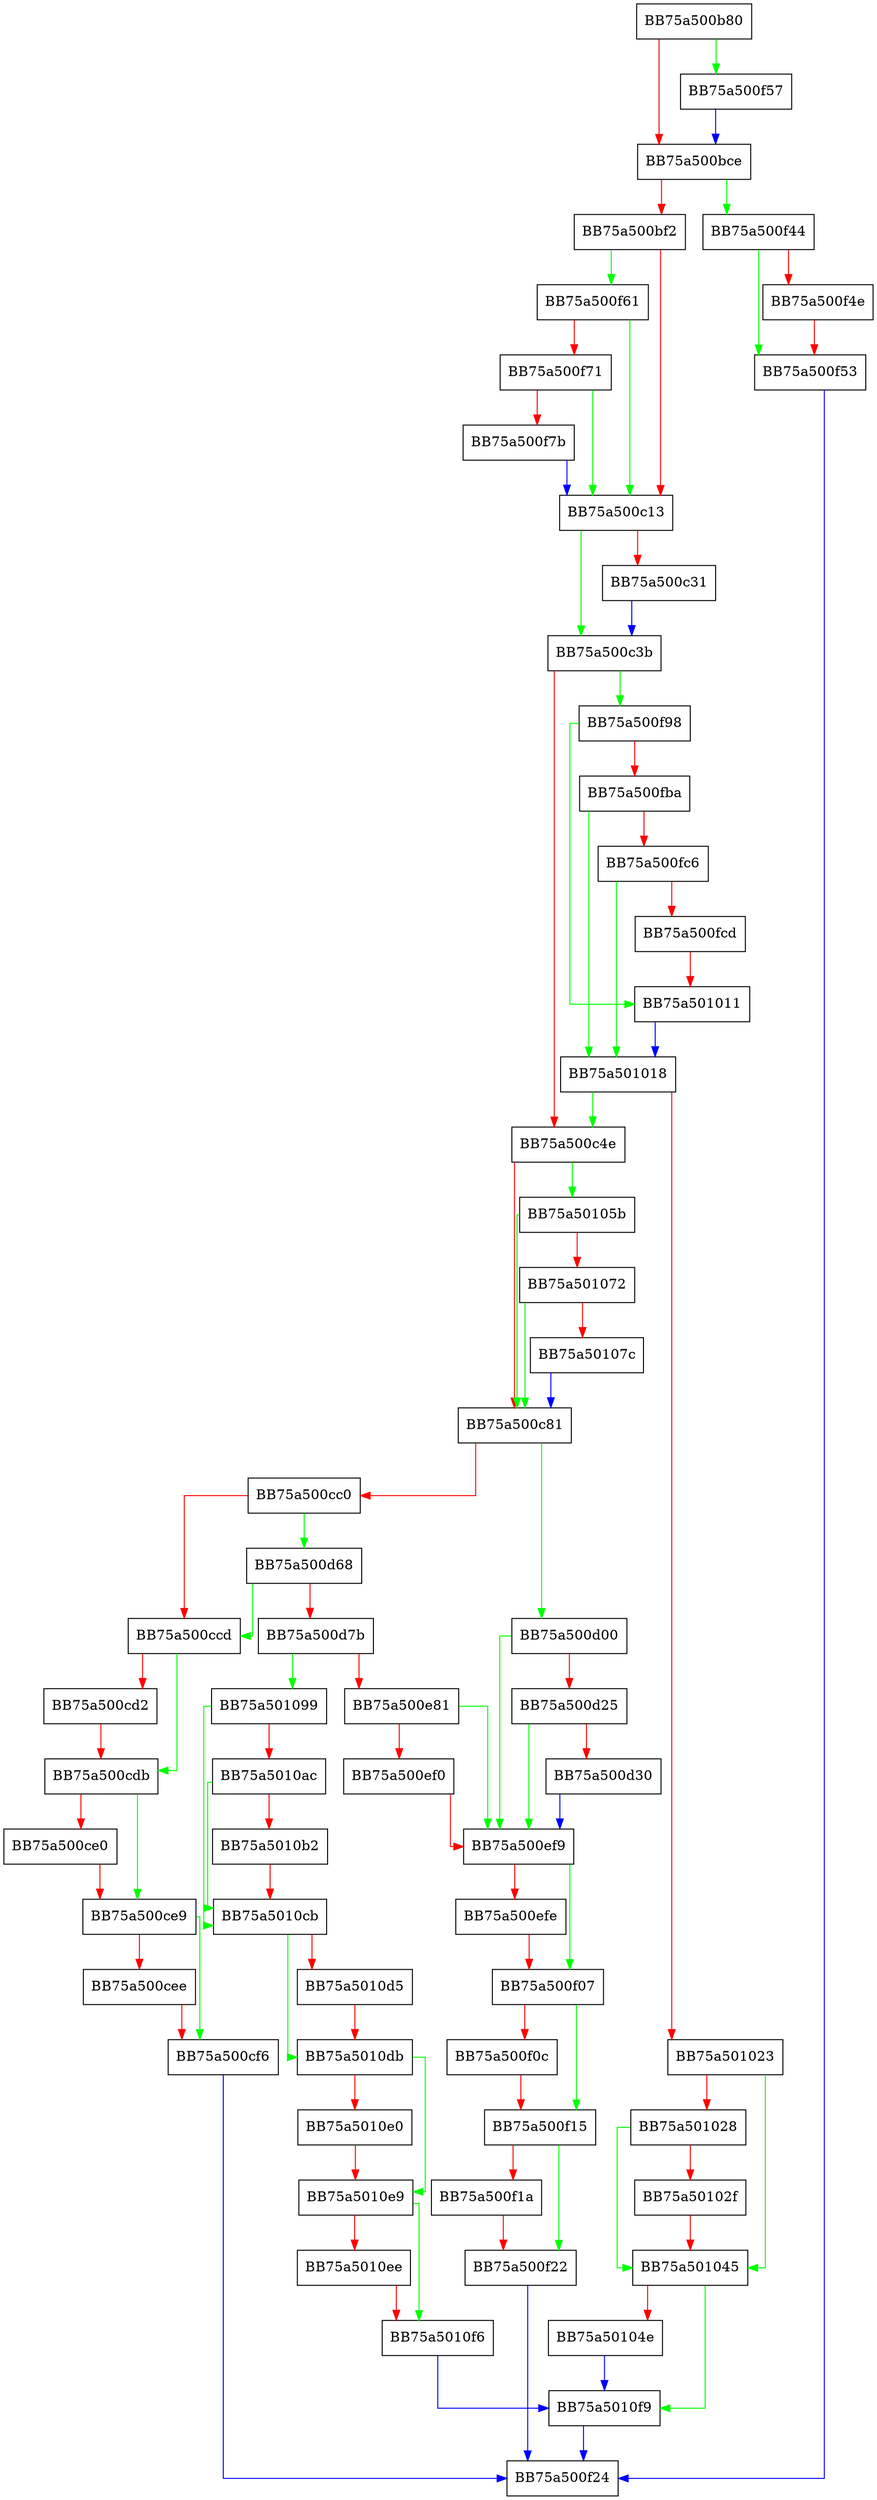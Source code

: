 digraph HandleNotification {
  node [shape="box"];
  graph [splines=ortho];
  BB75a500b80 -> BB75a500f57 [color="green"];
  BB75a500b80 -> BB75a500bce [color="red"];
  BB75a500bce -> BB75a500f44 [color="green"];
  BB75a500bce -> BB75a500bf2 [color="red"];
  BB75a500bf2 -> BB75a500f61 [color="green"];
  BB75a500bf2 -> BB75a500c13 [color="red"];
  BB75a500c13 -> BB75a500c3b [color="green"];
  BB75a500c13 -> BB75a500c31 [color="red"];
  BB75a500c31 -> BB75a500c3b [color="blue"];
  BB75a500c3b -> BB75a500f98 [color="green"];
  BB75a500c3b -> BB75a500c4e [color="red"];
  BB75a500c4e -> BB75a50105b [color="green"];
  BB75a500c4e -> BB75a500c81 [color="red"];
  BB75a500c81 -> BB75a500d00 [color="green"];
  BB75a500c81 -> BB75a500cc0 [color="red"];
  BB75a500cc0 -> BB75a500d68 [color="green"];
  BB75a500cc0 -> BB75a500ccd [color="red"];
  BB75a500ccd -> BB75a500cdb [color="green"];
  BB75a500ccd -> BB75a500cd2 [color="red"];
  BB75a500cd2 -> BB75a500cdb [color="red"];
  BB75a500cdb -> BB75a500ce9 [color="green"];
  BB75a500cdb -> BB75a500ce0 [color="red"];
  BB75a500ce0 -> BB75a500ce9 [color="red"];
  BB75a500ce9 -> BB75a500cf6 [color="green"];
  BB75a500ce9 -> BB75a500cee [color="red"];
  BB75a500cee -> BB75a500cf6 [color="red"];
  BB75a500cf6 -> BB75a500f24 [color="blue"];
  BB75a500d00 -> BB75a500ef9 [color="green"];
  BB75a500d00 -> BB75a500d25 [color="red"];
  BB75a500d25 -> BB75a500ef9 [color="green"];
  BB75a500d25 -> BB75a500d30 [color="red"];
  BB75a500d30 -> BB75a500ef9 [color="blue"];
  BB75a500d68 -> BB75a500ccd [color="green"];
  BB75a500d68 -> BB75a500d7b [color="red"];
  BB75a500d7b -> BB75a501099 [color="green"];
  BB75a500d7b -> BB75a500e81 [color="red"];
  BB75a500e81 -> BB75a500ef9 [color="green"];
  BB75a500e81 -> BB75a500ef0 [color="red"];
  BB75a500ef0 -> BB75a500ef9 [color="red"];
  BB75a500ef9 -> BB75a500f07 [color="green"];
  BB75a500ef9 -> BB75a500efe [color="red"];
  BB75a500efe -> BB75a500f07 [color="red"];
  BB75a500f07 -> BB75a500f15 [color="green"];
  BB75a500f07 -> BB75a500f0c [color="red"];
  BB75a500f0c -> BB75a500f15 [color="red"];
  BB75a500f15 -> BB75a500f22 [color="green"];
  BB75a500f15 -> BB75a500f1a [color="red"];
  BB75a500f1a -> BB75a500f22 [color="red"];
  BB75a500f22 -> BB75a500f24 [color="blue"];
  BB75a500f44 -> BB75a500f53 [color="green"];
  BB75a500f44 -> BB75a500f4e [color="red"];
  BB75a500f4e -> BB75a500f53 [color="red"];
  BB75a500f53 -> BB75a500f24 [color="blue"];
  BB75a500f57 -> BB75a500bce [color="blue"];
  BB75a500f61 -> BB75a500c13 [color="green"];
  BB75a500f61 -> BB75a500f71 [color="red"];
  BB75a500f71 -> BB75a500c13 [color="green"];
  BB75a500f71 -> BB75a500f7b [color="red"];
  BB75a500f7b -> BB75a500c13 [color="blue"];
  BB75a500f98 -> BB75a501011 [color="green"];
  BB75a500f98 -> BB75a500fba [color="red"];
  BB75a500fba -> BB75a501018 [color="green"];
  BB75a500fba -> BB75a500fc6 [color="red"];
  BB75a500fc6 -> BB75a501018 [color="green"];
  BB75a500fc6 -> BB75a500fcd [color="red"];
  BB75a500fcd -> BB75a501011 [color="red"];
  BB75a501011 -> BB75a501018 [color="blue"];
  BB75a501018 -> BB75a500c4e [color="green"];
  BB75a501018 -> BB75a501023 [color="red"];
  BB75a501023 -> BB75a501045 [color="green"];
  BB75a501023 -> BB75a501028 [color="red"];
  BB75a501028 -> BB75a501045 [color="green"];
  BB75a501028 -> BB75a50102f [color="red"];
  BB75a50102f -> BB75a501045 [color="red"];
  BB75a501045 -> BB75a5010f9 [color="green"];
  BB75a501045 -> BB75a50104e [color="red"];
  BB75a50104e -> BB75a5010f9 [color="blue"];
  BB75a50105b -> BB75a500c81 [color="green"];
  BB75a50105b -> BB75a501072 [color="red"];
  BB75a501072 -> BB75a500c81 [color="green"];
  BB75a501072 -> BB75a50107c [color="red"];
  BB75a50107c -> BB75a500c81 [color="blue"];
  BB75a501099 -> BB75a5010cb [color="green"];
  BB75a501099 -> BB75a5010ac [color="red"];
  BB75a5010ac -> BB75a5010cb [color="green"];
  BB75a5010ac -> BB75a5010b2 [color="red"];
  BB75a5010b2 -> BB75a5010cb [color="red"];
  BB75a5010cb -> BB75a5010db [color="green"];
  BB75a5010cb -> BB75a5010d5 [color="red"];
  BB75a5010d5 -> BB75a5010db [color="red"];
  BB75a5010db -> BB75a5010e9 [color="green"];
  BB75a5010db -> BB75a5010e0 [color="red"];
  BB75a5010e0 -> BB75a5010e9 [color="red"];
  BB75a5010e9 -> BB75a5010f6 [color="green"];
  BB75a5010e9 -> BB75a5010ee [color="red"];
  BB75a5010ee -> BB75a5010f6 [color="red"];
  BB75a5010f6 -> BB75a5010f9 [color="blue"];
  BB75a5010f9 -> BB75a500f24 [color="blue"];
}